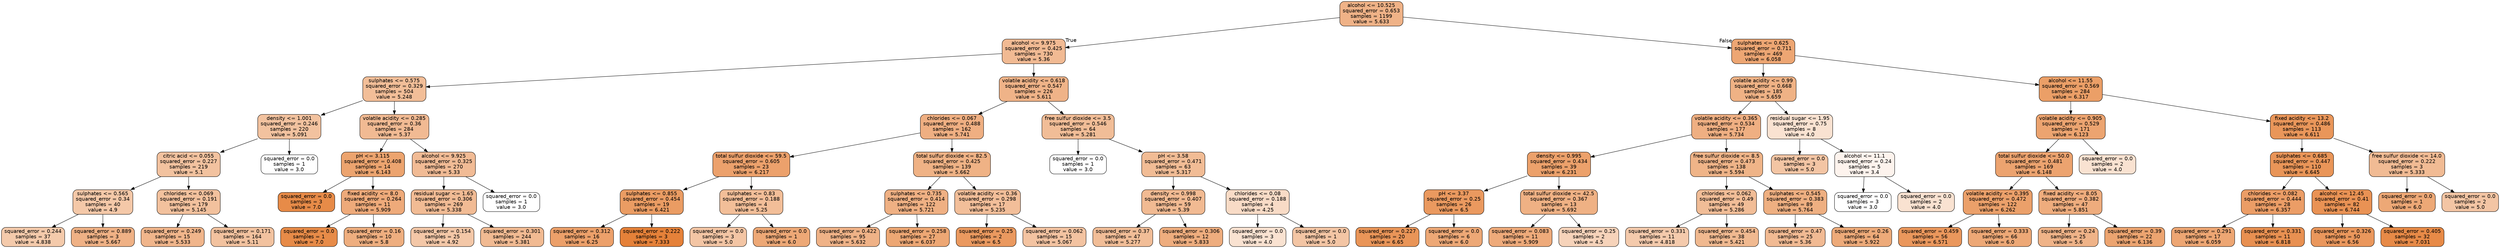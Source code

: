 digraph Tree {
node [shape=box, style="filled, rounded", color="black", fontname="helvetica"] ;
edge [fontname="helvetica"] ;
0 [label="alcohol <= 10.525\nsquared_error = 0.653\nsamples = 1199\nvalue = 5.633", fillcolor="#efb287"] ;
1 [label="alcohol <= 9.975\nsquared_error = 0.425\nsamples = 730\nvalue = 5.36", fillcolor="#f1ba93"] ;
0 -> 1 [labeldistance=2.5, labelangle=45, headlabel="True"] ;
2 [label="sulphates <= 0.575\nsquared_error = 0.329\nsamples = 504\nvalue = 5.248", fillcolor="#f2be98"] ;
1 -> 2 ;
3 [label="density <= 1.001\nsquared_error = 0.246\nsamples = 220\nvalue = 5.091", fillcolor="#f2c29f"] ;
2 -> 3 ;
4 [label="citric acid <= 0.055\nsquared_error = 0.227\nsamples = 219\nvalue = 5.1", fillcolor="#f2c29f"] ;
3 -> 4 ;
5 [label="sulphates <= 0.565\nsquared_error = 0.34\nsamples = 40\nvalue = 4.9", fillcolor="#f4c8a8"] ;
4 -> 5 ;
6 [label="squared_error = 0.244\nsamples = 37\nvalue = 4.838", fillcolor="#f4caab"] ;
5 -> 6 ;
7 [label="squared_error = 0.889\nsamples = 3\nvalue = 5.667", fillcolor="#efb185"] ;
5 -> 7 ;
8 [label="chlorides <= 0.069\nsquared_error = 0.191\nsamples = 179\nvalue = 5.145", fillcolor="#f2c19d"] ;
4 -> 8 ;
9 [label="squared_error = 0.249\nsamples = 15\nvalue = 5.533", fillcolor="#f0b58b"] ;
8 -> 9 ;
10 [label="squared_error = 0.171\nsamples = 164\nvalue = 5.11", fillcolor="#f2c29f"] ;
8 -> 10 ;
11 [label="squared_error = 0.0\nsamples = 1\nvalue = 3.0", fillcolor="#ffffff"] ;
3 -> 11 ;
12 [label="volatile acidity <= 0.285\nsquared_error = 0.36\nsamples = 284\nvalue = 5.37", fillcolor="#f1ba93"] ;
2 -> 12 ;
13 [label="pH <= 3.115\nsquared_error = 0.408\nsamples = 14\nvalue = 6.143", fillcolor="#eca46f"] ;
12 -> 13 ;
14 [label="squared_error = 0.0\nsamples = 3\nvalue = 7.0", fillcolor="#e78b48"] ;
13 -> 14 ;
15 [label="fixed acidity <= 8.0\nsquared_error = 0.264\nsamples = 11\nvalue = 5.909", fillcolor="#eeaa7a"] ;
13 -> 15 ;
16 [label="squared_error = 0.0\nsamples = 1\nvalue = 7.0", fillcolor="#e78b48"] ;
15 -> 16 ;
17 [label="squared_error = 0.16\nsamples = 10\nvalue = 5.8", fillcolor="#eeae7f"] ;
15 -> 17 ;
18 [label="alcohol <= 9.925\nsquared_error = 0.325\nsamples = 270\nvalue = 5.33", fillcolor="#f1bb95"] ;
12 -> 18 ;
19 [label="residual sugar <= 1.65\nsquared_error = 0.306\nsamples = 269\nvalue = 5.338", fillcolor="#f1bb94"] ;
18 -> 19 ;
20 [label="squared_error = 0.154\nsamples = 25\nvalue = 4.92", fillcolor="#f3c7a7"] ;
19 -> 20 ;
21 [label="squared_error = 0.301\nsamples = 244\nvalue = 5.381", fillcolor="#f1ba92"] ;
19 -> 21 ;
22 [label="squared_error = 0.0\nsamples = 1\nvalue = 3.0", fillcolor="#ffffff"] ;
18 -> 22 ;
23 [label="volatile acidity <= 0.618\nsquared_error = 0.547\nsamples = 226\nvalue = 5.611", fillcolor="#efb388"] ;
1 -> 23 ;
24 [label="chlorides <= 0.067\nsquared_error = 0.488\nsamples = 162\nvalue = 5.741", fillcolor="#efaf82"] ;
23 -> 24 ;
25 [label="total sulfur dioxide <= 59.5\nsquared_error = 0.605\nsamples = 23\nvalue = 6.217", fillcolor="#eca16c"] ;
24 -> 25 ;
26 [label="sulphates <= 0.855\nsquared_error = 0.454\nsamples = 19\nvalue = 6.421", fillcolor="#ea9c63"] ;
25 -> 26 ;
27 [label="squared_error = 0.312\nsamples = 16\nvalue = 6.25", fillcolor="#eca06a"] ;
26 -> 27 ;
28 [label="squared_error = 0.222\nsamples = 3\nvalue = 7.333", fillcolor="#e58139"] ;
26 -> 28 ;
29 [label="sulphates <= 0.83\nsquared_error = 0.188\nsamples = 4\nvalue = 5.25", fillcolor="#f2be98"] ;
25 -> 29 ;
30 [label="squared_error = 0.0\nsamples = 3\nvalue = 5.0", fillcolor="#f3c5a4"] ;
29 -> 30 ;
31 [label="squared_error = 0.0\nsamples = 1\nvalue = 6.0", fillcolor="#eda876"] ;
29 -> 31 ;
32 [label="total sulfur dioxide <= 82.5\nsquared_error = 0.425\nsamples = 139\nvalue = 5.662", fillcolor="#efb285"] ;
24 -> 32 ;
33 [label="sulphates <= 0.735\nsquared_error = 0.414\nsamples = 122\nvalue = 5.721", fillcolor="#efb083"] ;
32 -> 33 ;
34 [label="squared_error = 0.422\nsamples = 95\nvalue = 5.632", fillcolor="#efb287"] ;
33 -> 34 ;
35 [label="squared_error = 0.258\nsamples = 27\nvalue = 6.037", fillcolor="#eda774"] ;
33 -> 35 ;
36 [label="volatile acidity <= 0.36\nsquared_error = 0.298\nsamples = 17\nvalue = 5.235", fillcolor="#f2be99"] ;
32 -> 36 ;
37 [label="squared_error = 0.25\nsamples = 2\nvalue = 6.5", fillcolor="#ea995f"] ;
36 -> 37 ;
38 [label="squared_error = 0.062\nsamples = 15\nvalue = 5.067", fillcolor="#f3c3a1"] ;
36 -> 38 ;
39 [label="free sulfur dioxide <= 3.5\nsquared_error = 0.546\nsamples = 64\nvalue = 5.281", fillcolor="#f1bd97"] ;
23 -> 39 ;
40 [label="squared_error = 0.0\nsamples = 1\nvalue = 3.0", fillcolor="#ffffff"] ;
39 -> 40 ;
41 [label="pH <= 3.58\nsquared_error = 0.471\nsamples = 63\nvalue = 5.317", fillcolor="#f1bc95"] ;
39 -> 41 ;
42 [label="density <= 0.998\nsquared_error = 0.407\nsamples = 59\nvalue = 5.39", fillcolor="#f1ba92"] ;
41 -> 42 ;
43 [label="squared_error = 0.37\nsamples = 47\nvalue = 5.277", fillcolor="#f1bd97"] ;
42 -> 43 ;
44 [label="squared_error = 0.306\nsamples = 12\nvalue = 5.833", fillcolor="#eead7e"] ;
42 -> 44 ;
45 [label="chlorides <= 0.08\nsquared_error = 0.188\nsamples = 4\nvalue = 4.25", fillcolor="#f8dbc6"] ;
41 -> 45 ;
46 [label="squared_error = 0.0\nsamples = 3\nvalue = 4.0", fillcolor="#f9e2d1"] ;
45 -> 46 ;
47 [label="squared_error = 0.0\nsamples = 1\nvalue = 5.0", fillcolor="#f3c5a4"] ;
45 -> 47 ;
48 [label="sulphates <= 0.625\nsquared_error = 0.711\nsamples = 469\nvalue = 6.058", fillcolor="#eda673"] ;
0 -> 48 [labeldistance=2.5, labelangle=-45, headlabel="False"] ;
49 [label="volatile acidity <= 0.99\nsquared_error = 0.668\nsamples = 185\nvalue = 5.659", fillcolor="#efb285"] ;
48 -> 49 ;
50 [label="volatile acidity <= 0.365\nsquared_error = 0.534\nsamples = 177\nvalue = 5.734", fillcolor="#efaf82"] ;
49 -> 50 ;
51 [label="density <= 0.995\nsquared_error = 0.434\nsamples = 39\nvalue = 6.231", fillcolor="#eca16b"] ;
50 -> 51 ;
52 [label="pH <= 3.37\nsquared_error = 0.25\nsamples = 26\nvalue = 6.5", fillcolor="#ea995f"] ;
51 -> 52 ;
53 [label="squared_error = 0.227\nsamples = 20\nvalue = 6.65", fillcolor="#e99558"] ;
52 -> 53 ;
54 [label="squared_error = 0.0\nsamples = 6\nvalue = 6.0", fillcolor="#eda876"] ;
52 -> 54 ;
55 [label="total sulfur dioxide <= 42.5\nsquared_error = 0.367\nsamples = 13\nvalue = 5.692", fillcolor="#efb184"] ;
51 -> 55 ;
56 [label="squared_error = 0.083\nsamples = 11\nvalue = 5.909", fillcolor="#eeaa7a"] ;
55 -> 56 ;
57 [label="squared_error = 0.25\nsamples = 2\nvalue = 4.5", fillcolor="#f6d3ba"] ;
55 -> 57 ;
58 [label="free sulfur dioxide <= 8.5\nsquared_error = 0.473\nsamples = 138\nvalue = 5.594", fillcolor="#efb488"] ;
50 -> 58 ;
59 [label="chlorides <= 0.062\nsquared_error = 0.49\nsamples = 49\nvalue = 5.286", fillcolor="#f1bd97"] ;
58 -> 59 ;
60 [label="squared_error = 0.331\nsamples = 11\nvalue = 4.818", fillcolor="#f4caac"] ;
59 -> 60 ;
61 [label="squared_error = 0.454\nsamples = 38\nvalue = 5.421", fillcolor="#f0b990"] ;
59 -> 61 ;
62 [label="sulphates <= 0.545\nsquared_error = 0.383\nsamples = 89\nvalue = 5.764", fillcolor="#eeaf81"] ;
58 -> 62 ;
63 [label="squared_error = 0.47\nsamples = 25\nvalue = 5.36", fillcolor="#f1ba93"] ;
62 -> 63 ;
64 [label="squared_error = 0.26\nsamples = 64\nvalue = 5.922", fillcolor="#edaa79"] ;
62 -> 64 ;
65 [label="residual sugar <= 1.95\nsquared_error = 0.75\nsamples = 8\nvalue = 4.0", fillcolor="#f9e2d1"] ;
49 -> 65 ;
66 [label="squared_error = 0.0\nsamples = 3\nvalue = 5.0", fillcolor="#f3c5a4"] ;
65 -> 66 ;
67 [label="alcohol <= 11.1\nsquared_error = 0.24\nsamples = 5\nvalue = 3.4", fillcolor="#fdf3ed"] ;
65 -> 67 ;
68 [label="squared_error = 0.0\nsamples = 3\nvalue = 3.0", fillcolor="#ffffff"] ;
67 -> 68 ;
69 [label="squared_error = 0.0\nsamples = 2\nvalue = 4.0", fillcolor="#f9e2d1"] ;
67 -> 69 ;
70 [label="alcohol <= 11.55\nsquared_error = 0.569\nsamples = 284\nvalue = 6.317", fillcolor="#eb9f67"] ;
48 -> 70 ;
71 [label="volatile acidity <= 0.905\nsquared_error = 0.529\nsamples = 171\nvalue = 6.123", fillcolor="#eca470"] ;
70 -> 71 ;
72 [label="total sulfur dioxide <= 50.0\nsquared_error = 0.481\nsamples = 169\nvalue = 6.148", fillcolor="#eca36f"] ;
71 -> 72 ;
73 [label="volatile acidity <= 0.395\nsquared_error = 0.472\nsamples = 122\nvalue = 6.262", fillcolor="#eba06a"] ;
72 -> 73 ;
74 [label="squared_error = 0.459\nsamples = 56\nvalue = 6.571", fillcolor="#ea975c"] ;
73 -> 74 ;
75 [label="squared_error = 0.333\nsamples = 66\nvalue = 6.0", fillcolor="#eda876"] ;
73 -> 75 ;
76 [label="fixed acidity <= 8.05\nsquared_error = 0.382\nsamples = 47\nvalue = 5.851", fillcolor="#eeac7d"] ;
72 -> 76 ;
77 [label="squared_error = 0.24\nsamples = 25\nvalue = 5.6", fillcolor="#efb388"] ;
76 -> 77 ;
78 [label="squared_error = 0.39\nsamples = 22\nvalue = 6.136", fillcolor="#eca470"] ;
76 -> 78 ;
79 [label="squared_error = 0.0\nsamples = 2\nvalue = 4.0", fillcolor="#f9e2d1"] ;
71 -> 79 ;
80 [label="fixed acidity <= 13.2\nsquared_error = 0.486\nsamples = 113\nvalue = 6.611", fillcolor="#e9965a"] ;
70 -> 80 ;
81 [label="sulphates <= 0.685\nsquared_error = 0.447\nsamples = 110\nvalue = 6.645", fillcolor="#e99558"] ;
80 -> 81 ;
82 [label="chlorides <= 0.082\nsquared_error = 0.444\nsamples = 28\nvalue = 6.357", fillcolor="#eb9d66"] ;
81 -> 82 ;
83 [label="squared_error = 0.291\nsamples = 17\nvalue = 6.059", fillcolor="#eda673"] ;
82 -> 83 ;
84 [label="squared_error = 0.331\nsamples = 11\nvalue = 6.818", fillcolor="#e89051"] ;
82 -> 84 ;
85 [label="alcohol <= 12.45\nsquared_error = 0.41\nsamples = 82\nvalue = 6.744", fillcolor="#e99254"] ;
81 -> 85 ;
86 [label="squared_error = 0.326\nsamples = 50\nvalue = 6.56", fillcolor="#ea975c"] ;
85 -> 86 ;
87 [label="squared_error = 0.405\nsamples = 32\nvalue = 7.031", fillcolor="#e78a47"] ;
85 -> 87 ;
88 [label="free sulfur dioxide <= 14.0\nsquared_error = 0.222\nsamples = 3\nvalue = 5.333", fillcolor="#f1bb94"] ;
80 -> 88 ;
89 [label="squared_error = 0.0\nsamples = 1\nvalue = 6.0", fillcolor="#eda876"] ;
88 -> 89 ;
90 [label="squared_error = 0.0\nsamples = 2\nvalue = 5.0", fillcolor="#f3c5a4"] ;
88 -> 90 ;
}